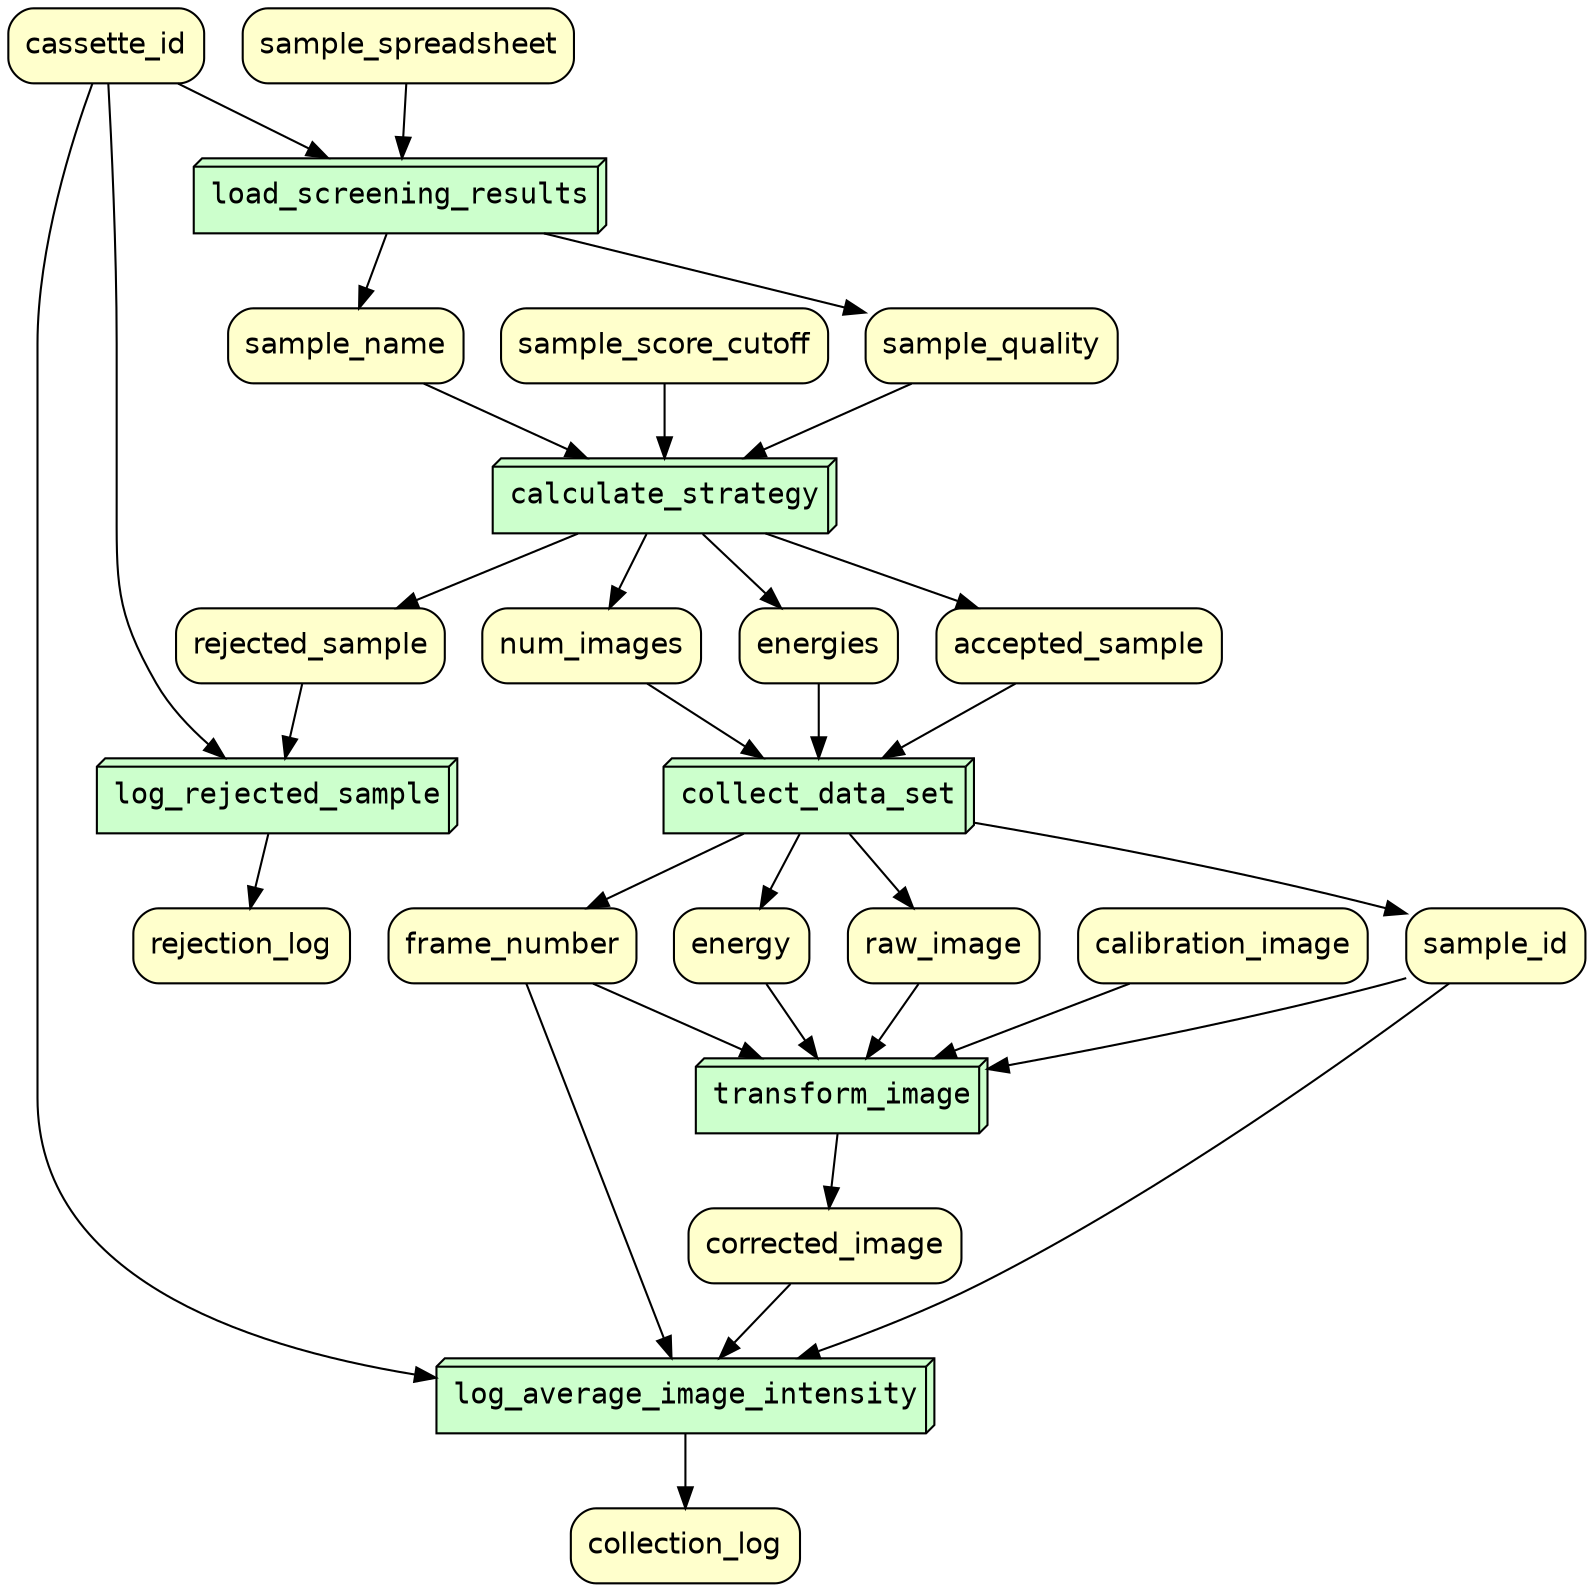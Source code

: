 digraph Workflow {
rankdir=TB
graph[fontname=Courier]
node[fontname=Courier]
node[shape=box3d style="filled" fillcolor="#CCFFCC" peripheries=1 label=""]
node1 [label="load_screening_results"]
node2 [label="calculate_strategy"]
node3 [label="log_rejected_sample"]
node4 [label="collect_data_set"]
node5 [label="transform_image"]
node6 [label="log_average_image_intensity"]
node[fontname=Helvetica]
node[shape=box style="rounded,filled" fillcolor="#FFFFCC" peripheries=1 label=""]
node7 [label="corrected_image"]
node8 [label="collection_log"]
node9 [label="rejection_log"]
node10 [label="cassette_id"]
node11 [label="sample_spreadsheet"]
node12 [label="sample_score_cutoff"]
node13 [label="sample_name"]
node14 [label="sample_quality"]
node15 [label="rejected_sample"]
node16 [label="accepted_sample"]
node17 [label="num_images"]
node18 [label="energies"]
node19 [label="sample_id"]
node20 [label="energy"]
node21 [label="frame_number"]
node22 [label="calibration_image"]
node23 [label="raw_image"]
node1 -> node13
node1 -> node14
node10 -> node1
node11 -> node1
node2 -> node16
node2 -> node15
node2 -> node17
node2 -> node18
node12 -> node2
node13 -> node2
node14 -> node2
node3 -> node9
node10 -> node3
node15 -> node3
node4 -> node19
node4 -> node20
node4 -> node21
node4 -> node23
node16 -> node4
node17 -> node4
node18 -> node4
node5 -> node7
node19 -> node5
node20 -> node5
node21 -> node5
node22 -> node5
node23 -> node5
node6 -> node8
node10 -> node6
node19 -> node6
node21 -> node6
node7 -> node6
}

